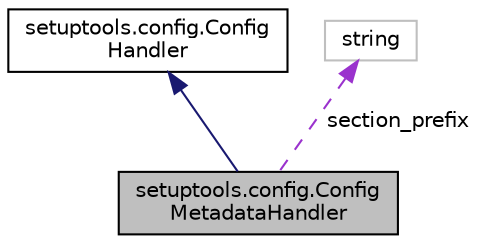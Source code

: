 digraph "setuptools.config.ConfigMetadataHandler"
{
 // LATEX_PDF_SIZE
  edge [fontname="Helvetica",fontsize="10",labelfontname="Helvetica",labelfontsize="10"];
  node [fontname="Helvetica",fontsize="10",shape=record];
  Node1 [label="setuptools.config.Config\lMetadataHandler",height=0.2,width=0.4,color="black", fillcolor="grey75", style="filled", fontcolor="black",tooltip=" "];
  Node2 -> Node1 [dir="back",color="midnightblue",fontsize="10",style="solid"];
  Node2 [label="setuptools.config.Config\lHandler",height=0.2,width=0.4,color="black", fillcolor="white", style="filled",URL="$classsetuptools_1_1config_1_1ConfigHandler.html",tooltip=" "];
  Node3 -> Node1 [dir="back",color="darkorchid3",fontsize="10",style="dashed",label=" section_prefix" ];
  Node3 [label="string",height=0.2,width=0.4,color="grey75", fillcolor="white", style="filled",tooltip=" "];
}
